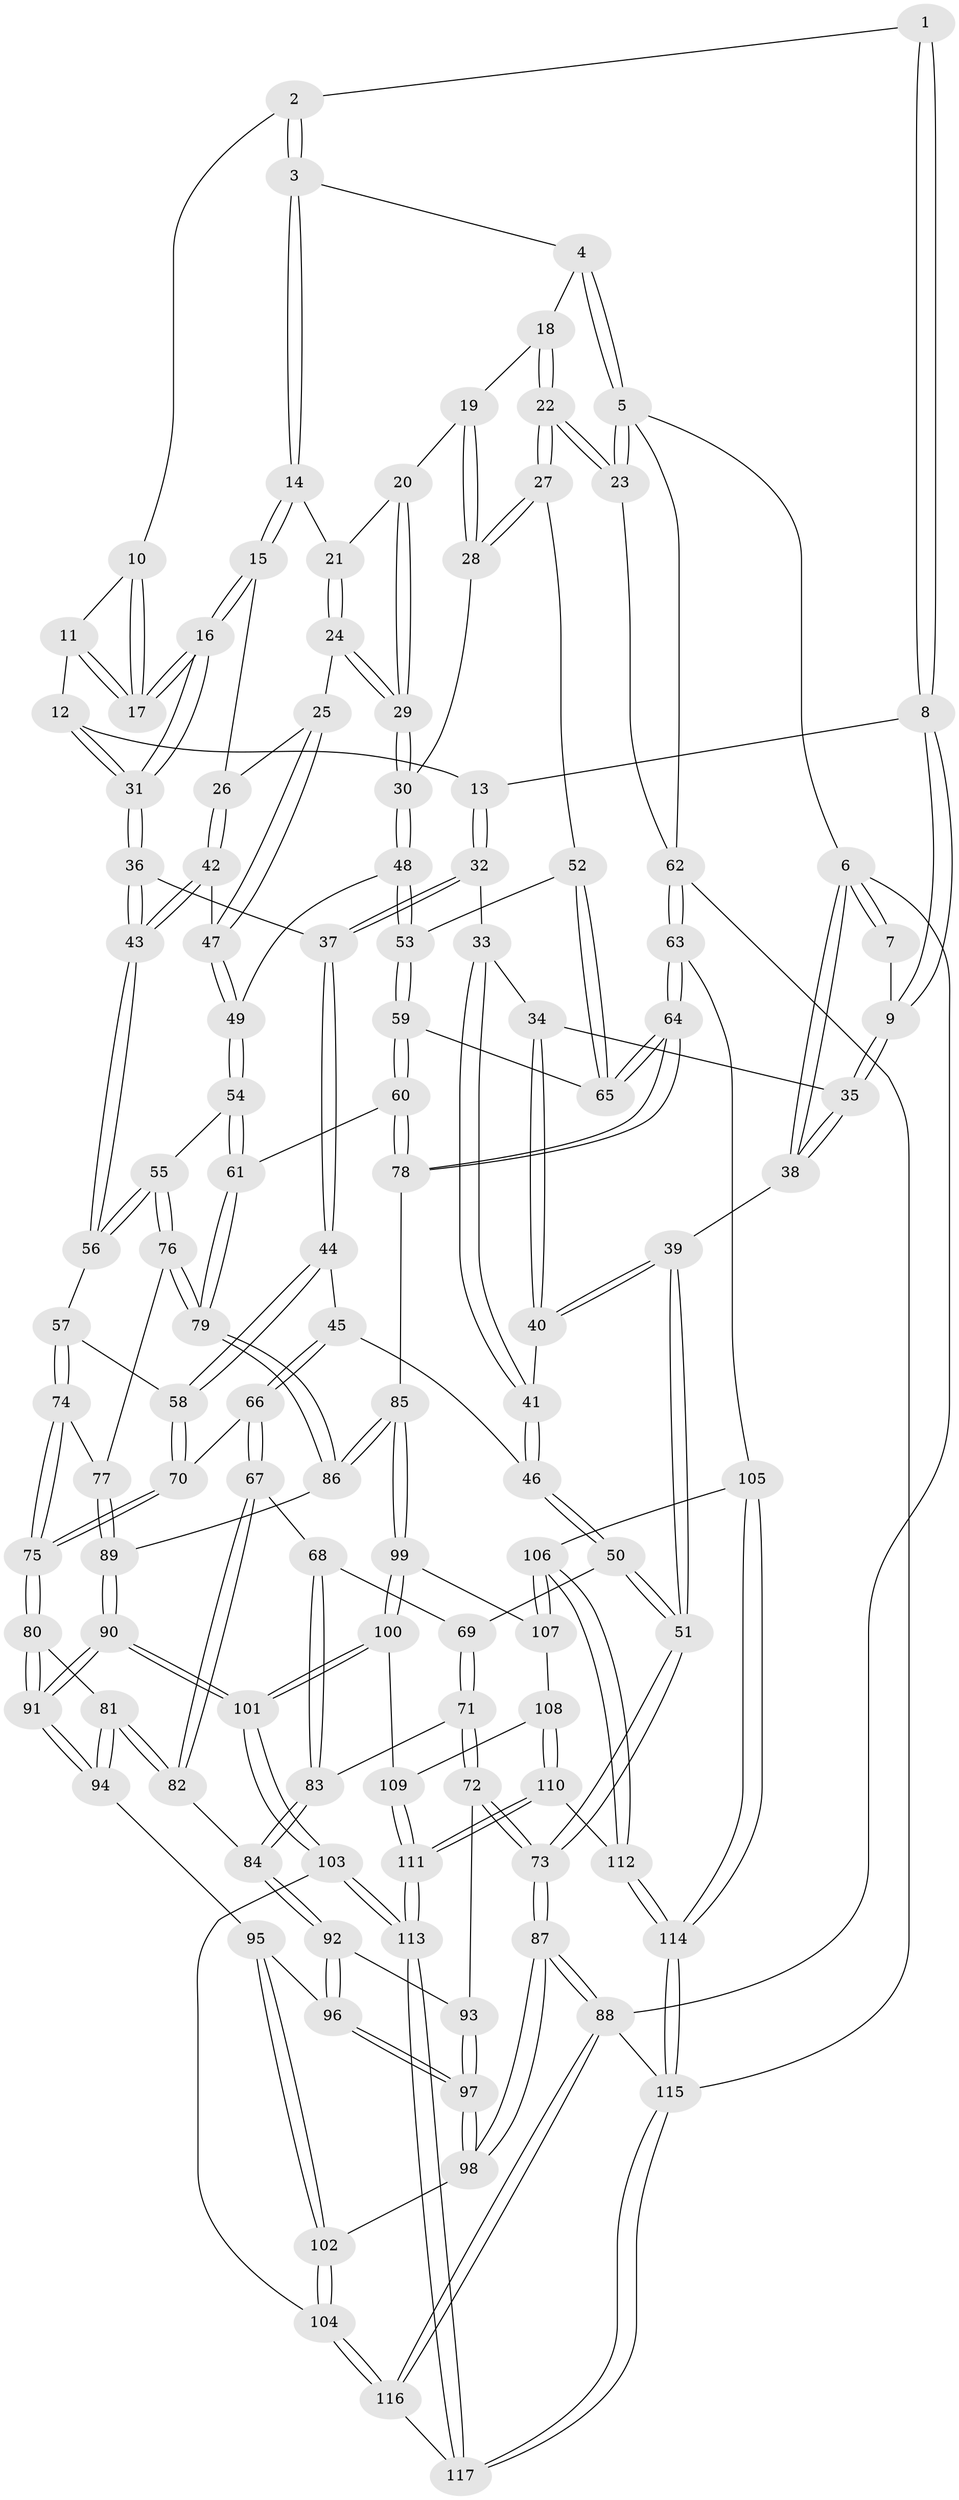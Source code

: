 // coarse degree distribution, {6: 0.05714285714285714, 5: 0.34285714285714286, 8: 0.05714285714285714, 3: 0.2, 4: 0.2571428571428571, 2: 0.05714285714285714, 7: 0.02857142857142857}
// Generated by graph-tools (version 1.1) at 2025/21/03/04/25 18:21:25]
// undirected, 117 vertices, 289 edges
graph export_dot {
graph [start="1"]
  node [color=gray90,style=filled];
  1 [pos="+0.34452360108872954+0"];
  2 [pos="+0.4446317564483616+0"];
  3 [pos="+0.6265212549577688+0"];
  4 [pos="+0.7561194546912868+0"];
  5 [pos="+1+0"];
  6 [pos="+0+0"];
  7 [pos="+0.14598497346621714+0"];
  8 [pos="+0.2556394435784208+0.0791952419189479"];
  9 [pos="+0.12821559451742184+0.08338943104439644"];
  10 [pos="+0.42607338153386964+0"];
  11 [pos="+0.37008808002283927+0.06951466592742492"];
  12 [pos="+0.3331767397071232+0.10331077184545549"];
  13 [pos="+0.2939398222032184+0.11494986318979229"];
  14 [pos="+0.6092190308024444+0"];
  15 [pos="+0.5778395700437261+0.0849408823051291"];
  16 [pos="+0.5024268120002344+0.18248631705853377"];
  17 [pos="+0.45113614479551906+0.11541302199232613"];
  18 [pos="+0.8520547924214273+0.004920089763843067"];
  19 [pos="+0.8036751632857314+0.08465527248537372"];
  20 [pos="+0.7819882943767881+0.10767688437294316"];
  21 [pos="+0.694769893754678+0.09038646181614456"];
  22 [pos="+1+0.2228445369587229"];
  23 [pos="+1+0.24494981982978198"];
  24 [pos="+0.7331518184104036+0.1915363793984589"];
  25 [pos="+0.7266523221072605+0.19311309731500567"];
  26 [pos="+0.6805254867320875+0.1845409537854352"];
  27 [pos="+0.9776331362825234+0.24822511264456287"];
  28 [pos="+0.8483222409211892+0.2506612447279165"];
  29 [pos="+0.7373120184883287+0.19198355118367155"];
  30 [pos="+0.8181749683107242+0.2551773563095395"];
  31 [pos="+0.48915200432099215+0.22642034079490442"];
  32 [pos="+0.2886235017425136+0.18462403755835086"];
  33 [pos="+0.2431402007742244+0.18929887990485147"];
  34 [pos="+0.12707543906946478+0.08607461649009612"];
  35 [pos="+0.1274852853746126+0.08424107116163873"];
  36 [pos="+0.4877653227783056+0.24126057483484148"];
  37 [pos="+0.3241757829476431+0.2527021898219307"];
  38 [pos="+0+0"];
  39 [pos="+0+0.2895931298127299"];
  40 [pos="+0.09357285914319614+0.18177074228540147"];
  41 [pos="+0.1411636455810331+0.23283946141144446"];
  42 [pos="+0.5632909290505895+0.2692464275415285"];
  43 [pos="+0.5028491409140724+0.26655724087404875"];
  44 [pos="+0.28123925103312375+0.31155310795764257"];
  45 [pos="+0.24535881120601918+0.3296933288812906"];
  46 [pos="+0.15082042321230904+0.2582426407617906"];
  47 [pos="+0.6561241658630004+0.3016148673084444"];
  48 [pos="+0.7775085761254678+0.3121272298902392"];
  49 [pos="+0.6857677261084661+0.33403145224393865"];
  50 [pos="+0.0717514634297119+0.36961626272879583"];
  51 [pos="+0+0.2913218286598904"];
  52 [pos="+0.9086360608303419+0.35273593708955325"];
  53 [pos="+0.7984674570499964+0.4106935811211358"];
  54 [pos="+0.6659312580567811+0.447404401593543"];
  55 [pos="+0.5355863929028151+0.4004217781194994"];
  56 [pos="+0.49673900154823963+0.3427169934856257"];
  57 [pos="+0.4147221664718841+0.40248910530140786"];
  58 [pos="+0.36901643016943186+0.3925772342504629"];
  59 [pos="+0.7938273196815253+0.43009544955410245"];
  60 [pos="+0.729825457946809+0.47650086883163445"];
  61 [pos="+0.6885765071461151+0.4825476684946498"];
  62 [pos="+1+0.6747100080279441"];
  63 [pos="+1+0.6777055416832548"];
  64 [pos="+1+0.6557540211051079"];
  65 [pos="+0.888412604618283+0.4708229728338577"];
  66 [pos="+0.20392918753806286+0.44304097195251424"];
  67 [pos="+0.1890197257976209+0.4537603257437835"];
  68 [pos="+0.18547752152833197+0.45320491528644635"];
  69 [pos="+0.09004476003959613+0.38936814958564675"];
  70 [pos="+0.2851207346961464+0.4628099664749712"];
  71 [pos="+0+0.54336050383101"];
  72 [pos="+0+0.5798851170619707"];
  73 [pos="+0+0.5703351235702144"];
  74 [pos="+0.39603118116964986+0.5293908188678407"];
  75 [pos="+0.3815591605619548+0.5385071513704547"];
  76 [pos="+0.5115247929160809+0.5022380438811916"];
  77 [pos="+0.4194767358735778+0.5312170259570341"];
  78 [pos="+0.9478327795761439+0.6554838176100105"];
  79 [pos="+0.6312627230822542+0.6225014610438154"];
  80 [pos="+0.3689636009475766+0.5664532309692867"];
  81 [pos="+0.25128736209562164+0.6310448613013933"];
  82 [pos="+0.20589138918857058+0.6109643413322272"];
  83 [pos="+0.050031991870803476+0.5256000160192928"];
  84 [pos="+0.19851509229516853+0.6145768529335954"];
  85 [pos="+0.7223539990150811+0.7076150834077054"];
  86 [pos="+0.6310763430373963+0.6338515361588212"];
  87 [pos="+0+1"];
  88 [pos="+0+1"];
  89 [pos="+0.5579827362675752+0.666810313324277"];
  90 [pos="+0.4638024279805652+0.743289940990666"];
  91 [pos="+0.458132555462261+0.7402396663125611"];
  92 [pos="+0.1384729431213437+0.6533802058044855"];
  93 [pos="+0+0.6032127587715927"];
  94 [pos="+0.29228416314907574+0.7302802484371496"];
  95 [pos="+0.27203659790795814+0.7641902495021975"];
  96 [pos="+0.12358122804904807+0.7600467818521404"];
  97 [pos="+0.09435397737501224+0.7996239143103046"];
  98 [pos="+0.07269175782140722+0.8545185976195793"];
  99 [pos="+0.7124124197524355+0.7806362283746291"];
  100 [pos="+0.4962397112066988+0.8358550003069594"];
  101 [pos="+0.47309594792860044+0.8294542928358405"];
  102 [pos="+0.26548005026984983+0.9016549238982563"];
  103 [pos="+0.4566170004941341+0.8573582240338268"];
  104 [pos="+0.2950509136776647+0.938616305973245"];
  105 [pos="+0.9566219382067555+0.8184606913894571"];
  106 [pos="+0.7496312481298102+0.8638064617423336"];
  107 [pos="+0.7174009120721577+0.8291214980063886"];
  108 [pos="+0.673270213019773+0.8668257131214223"];
  109 [pos="+0.5672941814958994+0.876440646971989"];
  110 [pos="+0.6292848563748629+0.9971451322816005"];
  111 [pos="+0.6190341359028084+1"];
  112 [pos="+0.7722305860395484+0.9208467741283017"];
  113 [pos="+0.5713883510853829+1"];
  114 [pos="+0.8403543271643493+1"];
  115 [pos="+0.8820088060281501+1"];
  116 [pos="+0.2758181248783964+1"];
  117 [pos="+0.5713571428026049+1"];
  1 -- 2;
  1 -- 8;
  1 -- 8;
  2 -- 3;
  2 -- 3;
  2 -- 10;
  3 -- 4;
  3 -- 14;
  3 -- 14;
  4 -- 5;
  4 -- 5;
  4 -- 18;
  5 -- 6;
  5 -- 23;
  5 -- 23;
  5 -- 62;
  6 -- 7;
  6 -- 7;
  6 -- 38;
  6 -- 38;
  6 -- 88;
  7 -- 9;
  8 -- 9;
  8 -- 9;
  8 -- 13;
  9 -- 35;
  9 -- 35;
  10 -- 11;
  10 -- 17;
  10 -- 17;
  11 -- 12;
  11 -- 17;
  11 -- 17;
  12 -- 13;
  12 -- 31;
  12 -- 31;
  13 -- 32;
  13 -- 32;
  14 -- 15;
  14 -- 15;
  14 -- 21;
  15 -- 16;
  15 -- 16;
  15 -- 26;
  16 -- 17;
  16 -- 17;
  16 -- 31;
  16 -- 31;
  18 -- 19;
  18 -- 22;
  18 -- 22;
  19 -- 20;
  19 -- 28;
  19 -- 28;
  20 -- 21;
  20 -- 29;
  20 -- 29;
  21 -- 24;
  21 -- 24;
  22 -- 23;
  22 -- 23;
  22 -- 27;
  22 -- 27;
  23 -- 62;
  24 -- 25;
  24 -- 29;
  24 -- 29;
  25 -- 26;
  25 -- 47;
  25 -- 47;
  26 -- 42;
  26 -- 42;
  27 -- 28;
  27 -- 28;
  27 -- 52;
  28 -- 30;
  29 -- 30;
  29 -- 30;
  30 -- 48;
  30 -- 48;
  31 -- 36;
  31 -- 36;
  32 -- 33;
  32 -- 37;
  32 -- 37;
  33 -- 34;
  33 -- 41;
  33 -- 41;
  34 -- 35;
  34 -- 40;
  34 -- 40;
  35 -- 38;
  35 -- 38;
  36 -- 37;
  36 -- 43;
  36 -- 43;
  37 -- 44;
  37 -- 44;
  38 -- 39;
  39 -- 40;
  39 -- 40;
  39 -- 51;
  39 -- 51;
  40 -- 41;
  41 -- 46;
  41 -- 46;
  42 -- 43;
  42 -- 43;
  42 -- 47;
  43 -- 56;
  43 -- 56;
  44 -- 45;
  44 -- 58;
  44 -- 58;
  45 -- 46;
  45 -- 66;
  45 -- 66;
  46 -- 50;
  46 -- 50;
  47 -- 49;
  47 -- 49;
  48 -- 49;
  48 -- 53;
  48 -- 53;
  49 -- 54;
  49 -- 54;
  50 -- 51;
  50 -- 51;
  50 -- 69;
  51 -- 73;
  51 -- 73;
  52 -- 53;
  52 -- 65;
  52 -- 65;
  53 -- 59;
  53 -- 59;
  54 -- 55;
  54 -- 61;
  54 -- 61;
  55 -- 56;
  55 -- 56;
  55 -- 76;
  55 -- 76;
  56 -- 57;
  57 -- 58;
  57 -- 74;
  57 -- 74;
  58 -- 70;
  58 -- 70;
  59 -- 60;
  59 -- 60;
  59 -- 65;
  60 -- 61;
  60 -- 78;
  60 -- 78;
  61 -- 79;
  61 -- 79;
  62 -- 63;
  62 -- 63;
  62 -- 115;
  63 -- 64;
  63 -- 64;
  63 -- 105;
  64 -- 65;
  64 -- 65;
  64 -- 78;
  64 -- 78;
  66 -- 67;
  66 -- 67;
  66 -- 70;
  67 -- 68;
  67 -- 82;
  67 -- 82;
  68 -- 69;
  68 -- 83;
  68 -- 83;
  69 -- 71;
  69 -- 71;
  70 -- 75;
  70 -- 75;
  71 -- 72;
  71 -- 72;
  71 -- 83;
  72 -- 73;
  72 -- 73;
  72 -- 93;
  73 -- 87;
  73 -- 87;
  74 -- 75;
  74 -- 75;
  74 -- 77;
  75 -- 80;
  75 -- 80;
  76 -- 77;
  76 -- 79;
  76 -- 79;
  77 -- 89;
  77 -- 89;
  78 -- 85;
  79 -- 86;
  79 -- 86;
  80 -- 81;
  80 -- 91;
  80 -- 91;
  81 -- 82;
  81 -- 82;
  81 -- 94;
  81 -- 94;
  82 -- 84;
  83 -- 84;
  83 -- 84;
  84 -- 92;
  84 -- 92;
  85 -- 86;
  85 -- 86;
  85 -- 99;
  85 -- 99;
  86 -- 89;
  87 -- 88;
  87 -- 88;
  87 -- 98;
  87 -- 98;
  88 -- 116;
  88 -- 116;
  88 -- 115;
  89 -- 90;
  89 -- 90;
  90 -- 91;
  90 -- 91;
  90 -- 101;
  90 -- 101;
  91 -- 94;
  91 -- 94;
  92 -- 93;
  92 -- 96;
  92 -- 96;
  93 -- 97;
  93 -- 97;
  94 -- 95;
  95 -- 96;
  95 -- 102;
  95 -- 102;
  96 -- 97;
  96 -- 97;
  97 -- 98;
  97 -- 98;
  98 -- 102;
  99 -- 100;
  99 -- 100;
  99 -- 107;
  100 -- 101;
  100 -- 101;
  100 -- 109;
  101 -- 103;
  101 -- 103;
  102 -- 104;
  102 -- 104;
  103 -- 104;
  103 -- 113;
  103 -- 113;
  104 -- 116;
  104 -- 116;
  105 -- 106;
  105 -- 114;
  105 -- 114;
  106 -- 107;
  106 -- 107;
  106 -- 112;
  106 -- 112;
  107 -- 108;
  108 -- 109;
  108 -- 110;
  108 -- 110;
  109 -- 111;
  109 -- 111;
  110 -- 111;
  110 -- 111;
  110 -- 112;
  111 -- 113;
  111 -- 113;
  112 -- 114;
  112 -- 114;
  113 -- 117;
  113 -- 117;
  114 -- 115;
  114 -- 115;
  115 -- 117;
  115 -- 117;
  116 -- 117;
}
